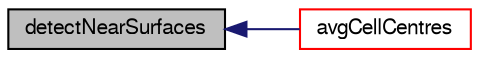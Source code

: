 digraph "detectNearSurfaces"
{
  bgcolor="transparent";
  edge [fontname="FreeSans",fontsize="10",labelfontname="FreeSans",labelfontsize="10"];
  node [fontname="FreeSans",fontsize="10",shape=record];
  rankdir="LR";
  Node3603 [label="detectNearSurfaces",height=0.2,width=0.4,color="black", fillcolor="grey75", style="filled", fontcolor="black"];
  Node3603 -> Node3604 [dir="back",color="midnightblue",fontsize="10",style="solid",fontname="FreeSans"];
  Node3604 [label="avgCellCentres",height=0.2,width=0.4,color="red",URL="$a24622.html#a9a5472df0725c810bc826b246e36068b",tooltip="Helper: calculate average cell centre per point. "];
}
